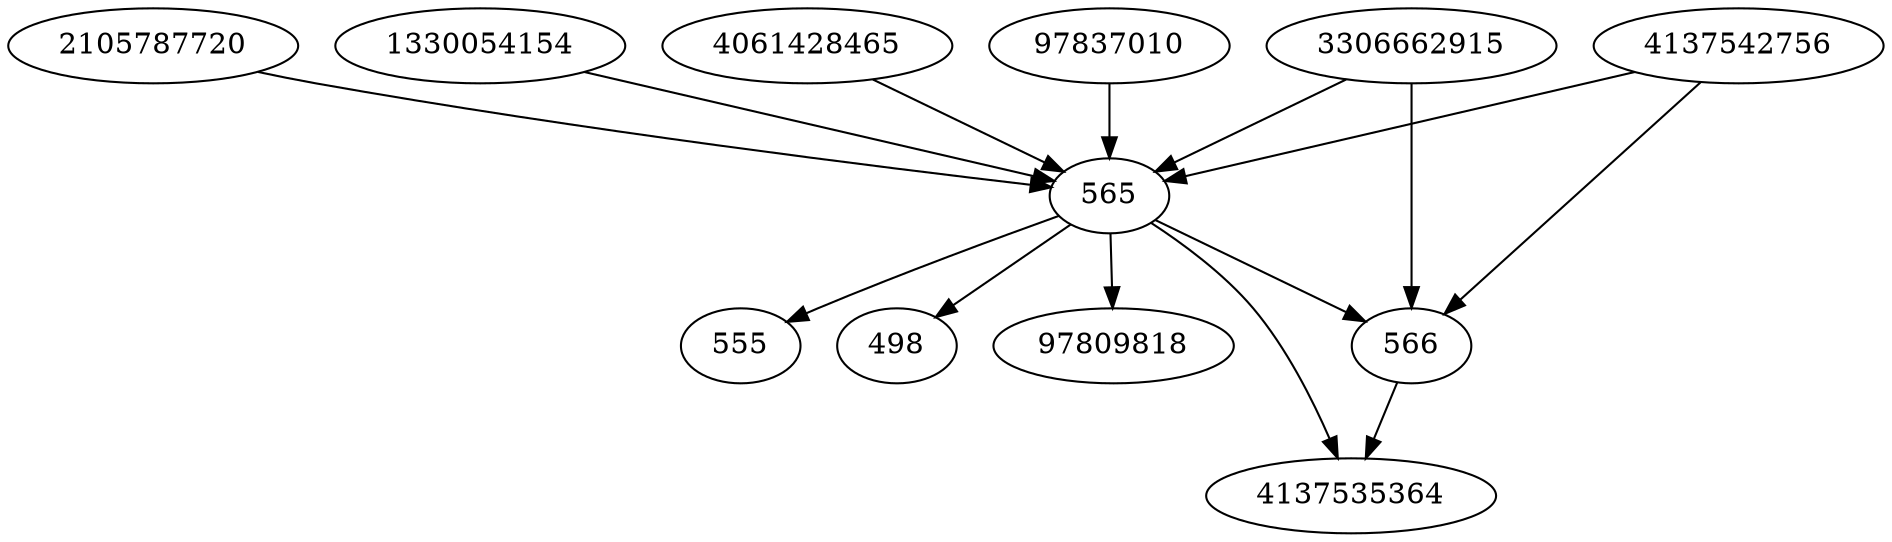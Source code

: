 strict digraph  {
3306662915;
4137535364;
4137542756;
2105787720;
1330054154;
555;
4061428465;
97837010;
498;
565;
566;
97809818;
3306662915 -> 565;
3306662915 -> 566;
4137542756 -> 565;
4137542756 -> 566;
2105787720 -> 565;
1330054154 -> 565;
4061428465 -> 565;
97837010 -> 565;
565 -> 4137535364;
565 -> 566;
565 -> 498;
565 -> 97809818;
565 -> 555;
566 -> 4137535364;
}
